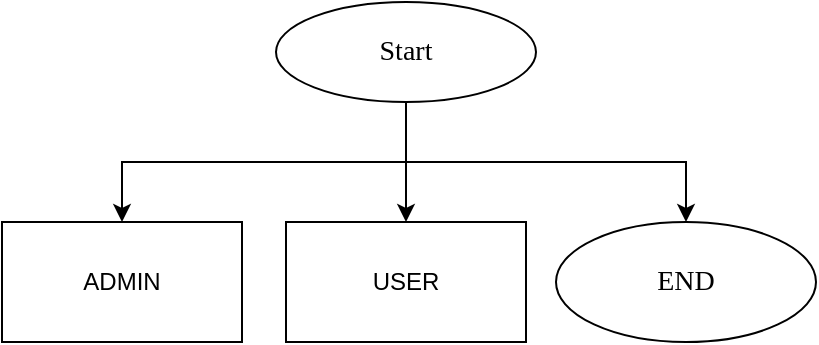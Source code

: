 <mxfile version="21.5.1" type="device">
  <diagram name="Page-1" id="xhEiLvasg8mg0GnMI7GO">
    <mxGraphModel dx="1032" dy="827" grid="1" gridSize="10" guides="1" tooltips="1" connect="1" arrows="1" fold="1" page="1" pageScale="1" pageWidth="3300" pageHeight="4681" math="0" shadow="0">
      <root>
        <mxCell id="0" />
        <mxCell id="1" parent="0" />
        <mxCell id="80Q3dtCKqbabPvfY62a7-5" style="edgeStyle=orthogonalEdgeStyle;rounded=0;orthogonalLoop=1;jettySize=auto;html=1;exitX=0.5;exitY=1;exitDx=0;exitDy=0;entryX=0.5;entryY=0;entryDx=0;entryDy=0;" edge="1" parent="1" source="80Q3dtCKqbabPvfY62a7-1" target="80Q3dtCKqbabPvfY62a7-2">
          <mxGeometry relative="1" as="geometry" />
        </mxCell>
        <mxCell id="80Q3dtCKqbabPvfY62a7-7" style="edgeStyle=orthogonalEdgeStyle;rounded=0;orthogonalLoop=1;jettySize=auto;html=1;exitX=0.5;exitY=1;exitDx=0;exitDy=0;entryX=0.5;entryY=0;entryDx=0;entryDy=0;" edge="1" parent="1" source="80Q3dtCKqbabPvfY62a7-1" target="80Q3dtCKqbabPvfY62a7-3">
          <mxGeometry relative="1" as="geometry" />
        </mxCell>
        <mxCell id="80Q3dtCKqbabPvfY62a7-10" style="edgeStyle=orthogonalEdgeStyle;rounded=0;orthogonalLoop=1;jettySize=auto;html=1;exitX=0.5;exitY=1;exitDx=0;exitDy=0;entryX=0.5;entryY=0;entryDx=0;entryDy=0;" edge="1" parent="1" source="80Q3dtCKqbabPvfY62a7-1" target="80Q3dtCKqbabPvfY62a7-9">
          <mxGeometry relative="1" as="geometry" />
        </mxCell>
        <mxCell id="80Q3dtCKqbabPvfY62a7-1" value="Start" style="ellipse;whiteSpace=wrap;html=1;strokeWidth=1;fontSize=14;fontStyle=0;fontFamily=Times New Roman;horizontal=1;" vertex="1" parent="1">
          <mxGeometry x="380" y="150" width="130" height="50" as="geometry" />
        </mxCell>
        <mxCell id="80Q3dtCKqbabPvfY62a7-2" value="ADMIN" style="rounded=0;whiteSpace=wrap;html=1;" vertex="1" parent="1">
          <mxGeometry x="243" y="260" width="120" height="60" as="geometry" />
        </mxCell>
        <mxCell id="80Q3dtCKqbabPvfY62a7-3" value="USER" style="rounded=0;whiteSpace=wrap;html=1;" vertex="1" parent="1">
          <mxGeometry x="385" y="260" width="120" height="60" as="geometry" />
        </mxCell>
        <mxCell id="80Q3dtCKqbabPvfY62a7-9" value="END" style="ellipse;whiteSpace=wrap;html=1;strokeWidth=1;fontSize=14;fontStyle=0;fontFamily=Times New Roman;horizontal=1;" vertex="1" parent="1">
          <mxGeometry x="520" y="260" width="130" height="60" as="geometry" />
        </mxCell>
      </root>
    </mxGraphModel>
  </diagram>
</mxfile>
